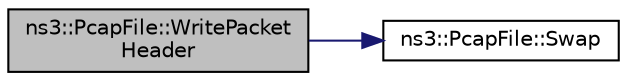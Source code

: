digraph "ns3::PcapFile::WritePacketHeader"
{
  edge [fontname="Helvetica",fontsize="10",labelfontname="Helvetica",labelfontsize="10"];
  node [fontname="Helvetica",fontsize="10",shape=record];
  rankdir="LR";
  Node1 [label="ns3::PcapFile::WritePacket\lHeader",height=0.2,width=0.4,color="black", fillcolor="grey75", style="filled", fontcolor="black"];
  Node1 -> Node2 [color="midnightblue",fontsize="10",style="solid"];
  Node2 [label="ns3::PcapFile::Swap",height=0.2,width=0.4,color="black", fillcolor="white", style="filled",URL="$d3/da4/classns3_1_1PcapFile.html#af5adf22a721473f1add1e002492f5587",tooltip="Swap a value byte order. "];
}
